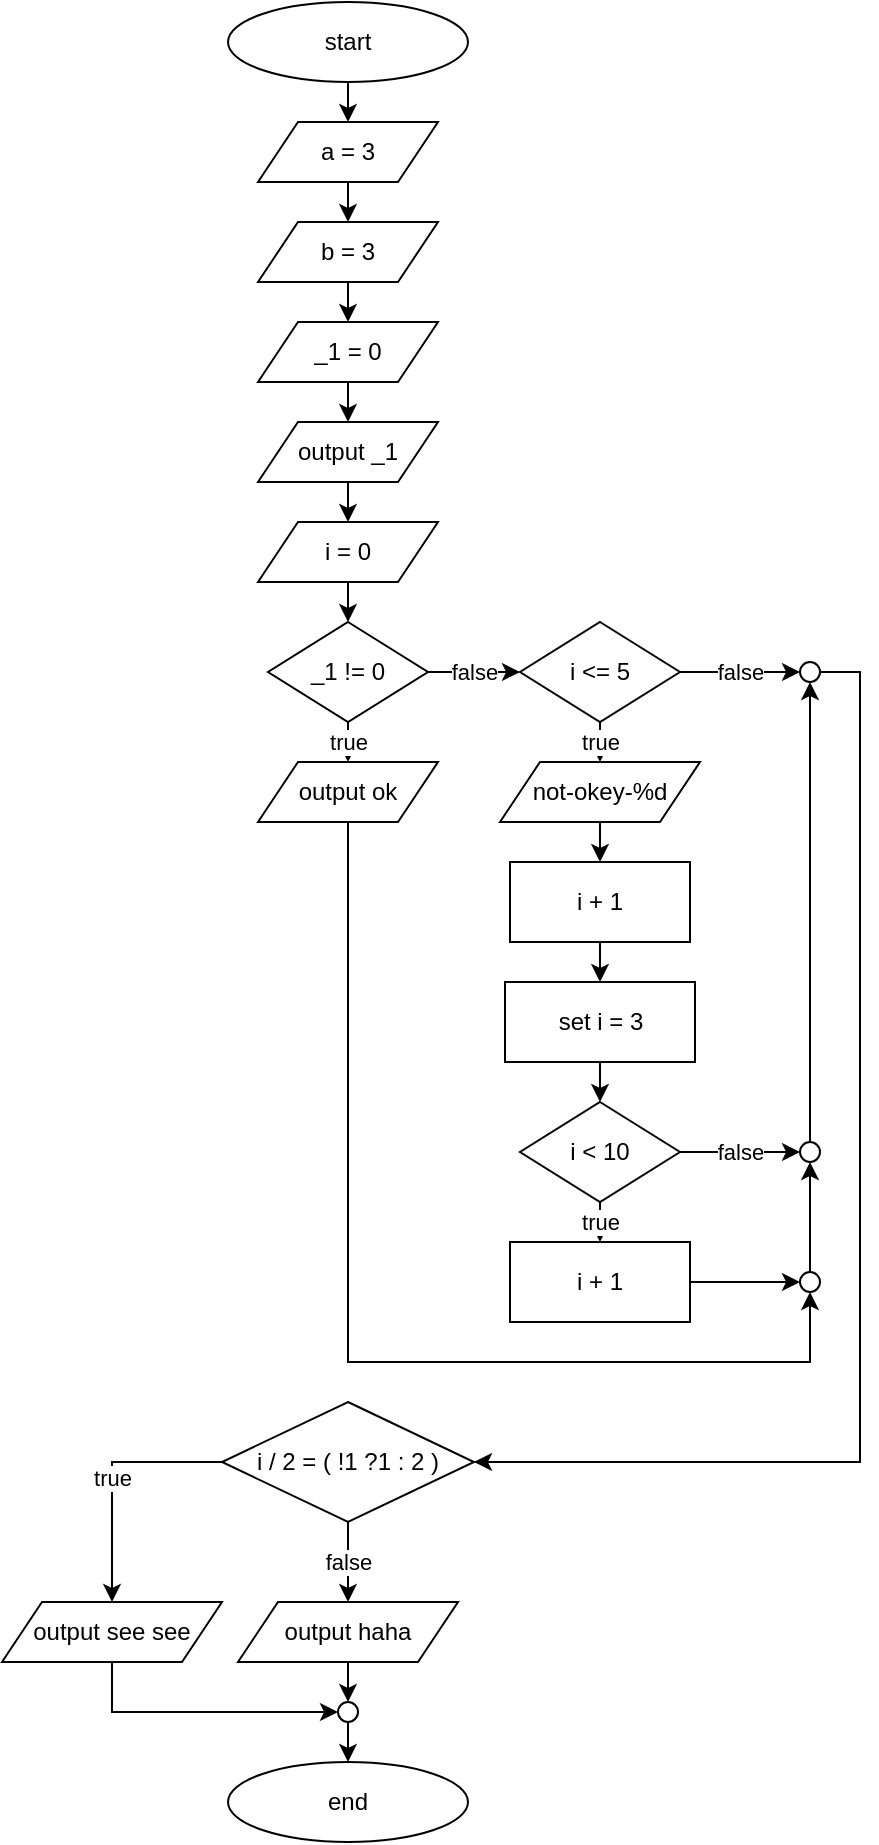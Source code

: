 <mxfile version="24.8.6">
  <diagram name="หน้า-1" id="RcPWe_Ye_cxbGAHfDZ-3">
    <mxGraphModel dx="1050" dy="530" grid="1" gridSize="10" guides="1" tooltips="1" connect="1" arrows="1" fold="1" page="1" pageScale="1" pageWidth="827" pageHeight="1169" math="0" shadow="0">
      <root>
        <mxCell id="0" />
        <mxCell id="1" parent="0" />
        <mxCell id="jmozW6jwEt4GrYt8Bjoh-26" style="edgeStyle=orthogonalEdgeStyle;rounded=0;orthogonalLoop=1;jettySize=auto;html=1;exitX=0.5;exitY=1;exitDx=0;exitDy=0;entryX=0.5;entryY=0;entryDx=0;entryDy=0;" edge="1" parent="1" source="jmozW6jwEt4GrYt8Bjoh-1" target="jmozW6jwEt4GrYt8Bjoh-2">
          <mxGeometry relative="1" as="geometry" />
        </mxCell>
        <mxCell id="jmozW6jwEt4GrYt8Bjoh-1" value="start" style="ellipse;whiteSpace=wrap;html=1;" vertex="1" parent="1">
          <mxGeometry x="354" y="10" width="120" height="40" as="geometry" />
        </mxCell>
        <mxCell id="jmozW6jwEt4GrYt8Bjoh-27" style="edgeStyle=orthogonalEdgeStyle;rounded=0;orthogonalLoop=1;jettySize=auto;html=1;exitX=0.5;exitY=1;exitDx=0;exitDy=0;entryX=0.5;entryY=0;entryDx=0;entryDy=0;" edge="1" parent="1" source="jmozW6jwEt4GrYt8Bjoh-2" target="jmozW6jwEt4GrYt8Bjoh-3">
          <mxGeometry relative="1" as="geometry" />
        </mxCell>
        <mxCell id="jmozW6jwEt4GrYt8Bjoh-2" value="a = 3" style="shape=parallelogram;perimeter=parallelogramPerimeter;whiteSpace=wrap;html=1;fixedSize=1;" vertex="1" parent="1">
          <mxGeometry x="369" y="70" width="90" height="30" as="geometry" />
        </mxCell>
        <mxCell id="jmozW6jwEt4GrYt8Bjoh-28" style="edgeStyle=orthogonalEdgeStyle;rounded=0;orthogonalLoop=1;jettySize=auto;html=1;exitX=0.5;exitY=1;exitDx=0;exitDy=0;entryX=0.5;entryY=0;entryDx=0;entryDy=0;" edge="1" parent="1" source="jmozW6jwEt4GrYt8Bjoh-3" target="jmozW6jwEt4GrYt8Bjoh-4">
          <mxGeometry relative="1" as="geometry" />
        </mxCell>
        <mxCell id="jmozW6jwEt4GrYt8Bjoh-3" value="b = 3" style="shape=parallelogram;perimeter=parallelogramPerimeter;whiteSpace=wrap;html=1;fixedSize=1;" vertex="1" parent="1">
          <mxGeometry x="369" y="120" width="90" height="30" as="geometry" />
        </mxCell>
        <mxCell id="jmozW6jwEt4GrYt8Bjoh-29" style="edgeStyle=orthogonalEdgeStyle;rounded=0;orthogonalLoop=1;jettySize=auto;html=1;exitX=0.5;exitY=1;exitDx=0;exitDy=0;entryX=0.5;entryY=0;entryDx=0;entryDy=0;" edge="1" parent="1" source="jmozW6jwEt4GrYt8Bjoh-4" target="jmozW6jwEt4GrYt8Bjoh-5">
          <mxGeometry relative="1" as="geometry" />
        </mxCell>
        <mxCell id="jmozW6jwEt4GrYt8Bjoh-4" value="_1 = 0" style="shape=parallelogram;perimeter=parallelogramPerimeter;whiteSpace=wrap;html=1;fixedSize=1;" vertex="1" parent="1">
          <mxGeometry x="369" y="170" width="90" height="30" as="geometry" />
        </mxCell>
        <mxCell id="jmozW6jwEt4GrYt8Bjoh-30" style="edgeStyle=orthogonalEdgeStyle;rounded=0;orthogonalLoop=1;jettySize=auto;html=1;exitX=0.5;exitY=1;exitDx=0;exitDy=0;entryX=0.5;entryY=0;entryDx=0;entryDy=0;" edge="1" parent="1" source="jmozW6jwEt4GrYt8Bjoh-5" target="jmozW6jwEt4GrYt8Bjoh-6">
          <mxGeometry relative="1" as="geometry" />
        </mxCell>
        <mxCell id="jmozW6jwEt4GrYt8Bjoh-5" value="output _1" style="shape=parallelogram;perimeter=parallelogramPerimeter;whiteSpace=wrap;html=1;fixedSize=1;" vertex="1" parent="1">
          <mxGeometry x="369" y="220" width="90" height="30" as="geometry" />
        </mxCell>
        <mxCell id="jmozW6jwEt4GrYt8Bjoh-31" style="edgeStyle=orthogonalEdgeStyle;rounded=0;orthogonalLoop=1;jettySize=auto;html=1;exitX=0.5;exitY=1;exitDx=0;exitDy=0;entryX=0.5;entryY=0;entryDx=0;entryDy=0;" edge="1" parent="1" source="jmozW6jwEt4GrYt8Bjoh-6">
          <mxGeometry relative="1" as="geometry">
            <mxPoint x="414" y="320" as="targetPoint" />
          </mxGeometry>
        </mxCell>
        <mxCell id="jmozW6jwEt4GrYt8Bjoh-6" value="i = 0" style="shape=parallelogram;perimeter=parallelogramPerimeter;whiteSpace=wrap;html=1;fixedSize=1;" vertex="1" parent="1">
          <mxGeometry x="369" y="270" width="90" height="30" as="geometry" />
        </mxCell>
        <mxCell id="jmozW6jwEt4GrYt8Bjoh-33" value="true" style="edgeStyle=orthogonalEdgeStyle;rounded=0;orthogonalLoop=1;jettySize=auto;html=1;exitX=0.5;exitY=1;exitDx=0;exitDy=0;entryX=0.5;entryY=0;entryDx=0;entryDy=0;" edge="1" parent="1" source="jmozW6jwEt4GrYt8Bjoh-7" target="jmozW6jwEt4GrYt8Bjoh-8">
          <mxGeometry relative="1" as="geometry" />
        </mxCell>
        <mxCell id="jmozW6jwEt4GrYt8Bjoh-34" value="false" style="edgeStyle=orthogonalEdgeStyle;rounded=0;orthogonalLoop=1;jettySize=auto;html=1;exitX=1;exitY=0.5;exitDx=0;exitDy=0;entryX=0;entryY=0.5;entryDx=0;entryDy=0;" edge="1" parent="1" source="jmozW6jwEt4GrYt8Bjoh-7" target="jmozW6jwEt4GrYt8Bjoh-9">
          <mxGeometry relative="1" as="geometry" />
        </mxCell>
        <mxCell id="jmozW6jwEt4GrYt8Bjoh-7" value="_1 != 0" style="rhombus;whiteSpace=wrap;html=1;" vertex="1" parent="1">
          <mxGeometry x="374" y="320" width="80" height="50" as="geometry" />
        </mxCell>
        <mxCell id="jmozW6jwEt4GrYt8Bjoh-41" style="edgeStyle=orthogonalEdgeStyle;rounded=0;orthogonalLoop=1;jettySize=auto;html=1;exitX=0.5;exitY=1;exitDx=0;exitDy=0;entryX=0.5;entryY=1;entryDx=0;entryDy=0;" edge="1" parent="1" source="jmozW6jwEt4GrYt8Bjoh-8" target="jmozW6jwEt4GrYt8Bjoh-38">
          <mxGeometry relative="1" as="geometry">
            <Array as="points">
              <mxPoint x="414" y="690" />
              <mxPoint x="645" y="690" />
            </Array>
          </mxGeometry>
        </mxCell>
        <mxCell id="jmozW6jwEt4GrYt8Bjoh-8" value="output ok" style="shape=parallelogram;perimeter=parallelogramPerimeter;whiteSpace=wrap;html=1;fixedSize=1;" vertex="1" parent="1">
          <mxGeometry x="369" y="390" width="90" height="30" as="geometry" />
        </mxCell>
        <mxCell id="jmozW6jwEt4GrYt8Bjoh-17" value="true" style="edgeStyle=orthogonalEdgeStyle;rounded=0;orthogonalLoop=1;jettySize=auto;html=1;exitX=0.5;exitY=1;exitDx=0;exitDy=0;entryX=0.5;entryY=0;entryDx=0;entryDy=0;" edge="1" parent="1" source="jmozW6jwEt4GrYt8Bjoh-9" target="jmozW6jwEt4GrYt8Bjoh-11">
          <mxGeometry relative="1" as="geometry" />
        </mxCell>
        <mxCell id="jmozW6jwEt4GrYt8Bjoh-36" value="false" style="edgeStyle=orthogonalEdgeStyle;rounded=0;orthogonalLoop=1;jettySize=auto;html=1;exitX=1;exitY=0.5;exitDx=0;exitDy=0;entryX=0;entryY=0.5;entryDx=0;entryDy=0;" edge="1" parent="1" source="jmozW6jwEt4GrYt8Bjoh-9" target="jmozW6jwEt4GrYt8Bjoh-35">
          <mxGeometry relative="1" as="geometry" />
        </mxCell>
        <mxCell id="jmozW6jwEt4GrYt8Bjoh-9" value="i &amp;lt;= 5" style="rhombus;whiteSpace=wrap;html=1;" vertex="1" parent="1">
          <mxGeometry x="500" y="320" width="80" height="50" as="geometry" />
        </mxCell>
        <mxCell id="jmozW6jwEt4GrYt8Bjoh-18" style="edgeStyle=orthogonalEdgeStyle;rounded=0;orthogonalLoop=1;jettySize=auto;html=1;exitX=0.5;exitY=1;exitDx=0;exitDy=0;entryX=0.5;entryY=0;entryDx=0;entryDy=0;" edge="1" parent="1" source="jmozW6jwEt4GrYt8Bjoh-11" target="jmozW6jwEt4GrYt8Bjoh-13">
          <mxGeometry relative="1" as="geometry" />
        </mxCell>
        <mxCell id="jmozW6jwEt4GrYt8Bjoh-11" value="not-okey-%d" style="shape=parallelogram;perimeter=parallelogramPerimeter;whiteSpace=wrap;html=1;fixedSize=1;" vertex="1" parent="1">
          <mxGeometry x="490" y="390" width="100" height="30" as="geometry" />
        </mxCell>
        <mxCell id="jmozW6jwEt4GrYt8Bjoh-19" style="edgeStyle=orthogonalEdgeStyle;rounded=0;orthogonalLoop=1;jettySize=auto;html=1;exitX=0.5;exitY=1;exitDx=0;exitDy=0;entryX=0.5;entryY=0;entryDx=0;entryDy=0;" edge="1" parent="1" source="jmozW6jwEt4GrYt8Bjoh-13" target="jmozW6jwEt4GrYt8Bjoh-14">
          <mxGeometry relative="1" as="geometry" />
        </mxCell>
        <mxCell id="jmozW6jwEt4GrYt8Bjoh-13" value="i + 1" style="rounded=0;whiteSpace=wrap;html=1;" vertex="1" parent="1">
          <mxGeometry x="495" y="440" width="90" height="40" as="geometry" />
        </mxCell>
        <mxCell id="jmozW6jwEt4GrYt8Bjoh-20" style="edgeStyle=orthogonalEdgeStyle;rounded=0;orthogonalLoop=1;jettySize=auto;html=1;exitX=0.5;exitY=1;exitDx=0;exitDy=0;entryX=0.5;entryY=0;entryDx=0;entryDy=0;" edge="1" parent="1" source="jmozW6jwEt4GrYt8Bjoh-14" target="jmozW6jwEt4GrYt8Bjoh-15">
          <mxGeometry relative="1" as="geometry" />
        </mxCell>
        <mxCell id="jmozW6jwEt4GrYt8Bjoh-14" value="set i = 3" style="rounded=0;whiteSpace=wrap;html=1;" vertex="1" parent="1">
          <mxGeometry x="492.5" y="500" width="95" height="40" as="geometry" />
        </mxCell>
        <mxCell id="jmozW6jwEt4GrYt8Bjoh-21" value="true" style="edgeStyle=orthogonalEdgeStyle;rounded=0;orthogonalLoop=1;jettySize=auto;html=1;exitX=0.5;exitY=1;exitDx=0;exitDy=0;entryX=0.5;entryY=0;entryDx=0;entryDy=0;" edge="1" parent="1" source="jmozW6jwEt4GrYt8Bjoh-15" target="jmozW6jwEt4GrYt8Bjoh-16">
          <mxGeometry relative="1" as="geometry" />
        </mxCell>
        <mxCell id="jmozW6jwEt4GrYt8Bjoh-24" value="false" style="edgeStyle=orthogonalEdgeStyle;rounded=0;orthogonalLoop=1;jettySize=auto;html=1;exitX=1;exitY=0.5;exitDx=0;exitDy=0;entryX=0;entryY=0.5;entryDx=0;entryDy=0;" edge="1" parent="1" source="jmozW6jwEt4GrYt8Bjoh-15" target="jmozW6jwEt4GrYt8Bjoh-22">
          <mxGeometry relative="1" as="geometry" />
        </mxCell>
        <mxCell id="jmozW6jwEt4GrYt8Bjoh-15" value="i &amp;lt; 10" style="rhombus;whiteSpace=wrap;html=1;" vertex="1" parent="1">
          <mxGeometry x="500" y="560" width="80" height="50" as="geometry" />
        </mxCell>
        <mxCell id="jmozW6jwEt4GrYt8Bjoh-39" style="edgeStyle=orthogonalEdgeStyle;rounded=0;orthogonalLoop=1;jettySize=auto;html=1;exitX=1;exitY=0.5;exitDx=0;exitDy=0;entryX=0;entryY=0.5;entryDx=0;entryDy=0;" edge="1" parent="1" source="jmozW6jwEt4GrYt8Bjoh-16" target="jmozW6jwEt4GrYt8Bjoh-38">
          <mxGeometry relative="1" as="geometry" />
        </mxCell>
        <mxCell id="jmozW6jwEt4GrYt8Bjoh-16" value="i + 1" style="rounded=0;whiteSpace=wrap;html=1;" vertex="1" parent="1">
          <mxGeometry x="495" y="630" width="90" height="40" as="geometry" />
        </mxCell>
        <mxCell id="jmozW6jwEt4GrYt8Bjoh-37" style="edgeStyle=orthogonalEdgeStyle;rounded=0;orthogonalLoop=1;jettySize=auto;html=1;exitX=0.5;exitY=0;exitDx=0;exitDy=0;entryX=0.5;entryY=1;entryDx=0;entryDy=0;" edge="1" parent="1" source="jmozW6jwEt4GrYt8Bjoh-22" target="jmozW6jwEt4GrYt8Bjoh-35">
          <mxGeometry relative="1" as="geometry" />
        </mxCell>
        <mxCell id="jmozW6jwEt4GrYt8Bjoh-22" value="" style="ellipse;whiteSpace=wrap;html=1;aspect=fixed;" vertex="1" parent="1">
          <mxGeometry x="640" y="580" width="10" height="10" as="geometry" />
        </mxCell>
        <mxCell id="jmozW6jwEt4GrYt8Bjoh-50" style="edgeStyle=orthogonalEdgeStyle;rounded=0;orthogonalLoop=1;jettySize=auto;html=1;exitX=1;exitY=0.5;exitDx=0;exitDy=0;entryX=1;entryY=0.5;entryDx=0;entryDy=0;" edge="1" parent="1" source="jmozW6jwEt4GrYt8Bjoh-35" target="jmozW6jwEt4GrYt8Bjoh-42">
          <mxGeometry relative="1" as="geometry" />
        </mxCell>
        <mxCell id="jmozW6jwEt4GrYt8Bjoh-35" value="" style="ellipse;whiteSpace=wrap;html=1;aspect=fixed;" vertex="1" parent="1">
          <mxGeometry x="640" y="340" width="10" height="10" as="geometry" />
        </mxCell>
        <mxCell id="jmozW6jwEt4GrYt8Bjoh-40" style="edgeStyle=orthogonalEdgeStyle;rounded=0;orthogonalLoop=1;jettySize=auto;html=1;exitX=0.5;exitY=0;exitDx=0;exitDy=0;entryX=0.5;entryY=1;entryDx=0;entryDy=0;" edge="1" parent="1" source="jmozW6jwEt4GrYt8Bjoh-38" target="jmozW6jwEt4GrYt8Bjoh-22">
          <mxGeometry relative="1" as="geometry" />
        </mxCell>
        <mxCell id="jmozW6jwEt4GrYt8Bjoh-38" value="" style="ellipse;whiteSpace=wrap;html=1;aspect=fixed;" vertex="1" parent="1">
          <mxGeometry x="640" y="645" width="10" height="10" as="geometry" />
        </mxCell>
        <mxCell id="jmozW6jwEt4GrYt8Bjoh-46" value="false" style="edgeStyle=orthogonalEdgeStyle;rounded=0;orthogonalLoop=1;jettySize=auto;html=1;exitX=0.5;exitY=1;exitDx=0;exitDy=0;entryX=0.5;entryY=0;entryDx=0;entryDy=0;" edge="1" parent="1" source="jmozW6jwEt4GrYt8Bjoh-42" target="jmozW6jwEt4GrYt8Bjoh-44">
          <mxGeometry relative="1" as="geometry" />
        </mxCell>
        <mxCell id="jmozW6jwEt4GrYt8Bjoh-47" value="true" style="edgeStyle=orthogonalEdgeStyle;rounded=0;orthogonalLoop=1;jettySize=auto;html=1;exitX=0;exitY=0.5;exitDx=0;exitDy=0;entryX=0.5;entryY=0;entryDx=0;entryDy=0;" edge="1" parent="1" source="jmozW6jwEt4GrYt8Bjoh-42" target="jmozW6jwEt4GrYt8Bjoh-43">
          <mxGeometry relative="1" as="geometry" />
        </mxCell>
        <mxCell id="jmozW6jwEt4GrYt8Bjoh-42" value="i / 2 = ( !1 ?1 : 2 )" style="rhombus;whiteSpace=wrap;html=1;" vertex="1" parent="1">
          <mxGeometry x="351" y="710" width="126" height="60" as="geometry" />
        </mxCell>
        <mxCell id="jmozW6jwEt4GrYt8Bjoh-48" style="edgeStyle=orthogonalEdgeStyle;rounded=0;orthogonalLoop=1;jettySize=auto;html=1;exitX=0.5;exitY=1;exitDx=0;exitDy=0;entryX=0;entryY=0.5;entryDx=0;entryDy=0;" edge="1" parent="1" source="jmozW6jwEt4GrYt8Bjoh-43" target="jmozW6jwEt4GrYt8Bjoh-45">
          <mxGeometry relative="1" as="geometry" />
        </mxCell>
        <mxCell id="jmozW6jwEt4GrYt8Bjoh-43" value="output see see" style="shape=parallelogram;perimeter=parallelogramPerimeter;whiteSpace=wrap;html=1;fixedSize=1;" vertex="1" parent="1">
          <mxGeometry x="241" y="810" width="110" height="30" as="geometry" />
        </mxCell>
        <mxCell id="jmozW6jwEt4GrYt8Bjoh-49" style="edgeStyle=orthogonalEdgeStyle;rounded=0;orthogonalLoop=1;jettySize=auto;html=1;exitX=0.5;exitY=1;exitDx=0;exitDy=0;" edge="1" parent="1" source="jmozW6jwEt4GrYt8Bjoh-44">
          <mxGeometry relative="1" as="geometry">
            <mxPoint x="414" y="860" as="targetPoint" />
          </mxGeometry>
        </mxCell>
        <mxCell id="jmozW6jwEt4GrYt8Bjoh-44" value="output haha" style="shape=parallelogram;perimeter=parallelogramPerimeter;whiteSpace=wrap;html=1;fixedSize=1;" vertex="1" parent="1">
          <mxGeometry x="359" y="810" width="110" height="30" as="geometry" />
        </mxCell>
        <mxCell id="jmozW6jwEt4GrYt8Bjoh-52" style="edgeStyle=orthogonalEdgeStyle;rounded=0;orthogonalLoop=1;jettySize=auto;html=1;exitX=0.5;exitY=1;exitDx=0;exitDy=0;entryX=0.5;entryY=0;entryDx=0;entryDy=0;" edge="1" parent="1" source="jmozW6jwEt4GrYt8Bjoh-45" target="jmozW6jwEt4GrYt8Bjoh-51">
          <mxGeometry relative="1" as="geometry" />
        </mxCell>
        <mxCell id="jmozW6jwEt4GrYt8Bjoh-45" value="" style="ellipse;whiteSpace=wrap;html=1;aspect=fixed;" vertex="1" parent="1">
          <mxGeometry x="409" y="860" width="10" height="10" as="geometry" />
        </mxCell>
        <mxCell id="jmozW6jwEt4GrYt8Bjoh-51" value="end" style="ellipse;whiteSpace=wrap;html=1;" vertex="1" parent="1">
          <mxGeometry x="354" y="890" width="120" height="40" as="geometry" />
        </mxCell>
      </root>
    </mxGraphModel>
  </diagram>
</mxfile>
